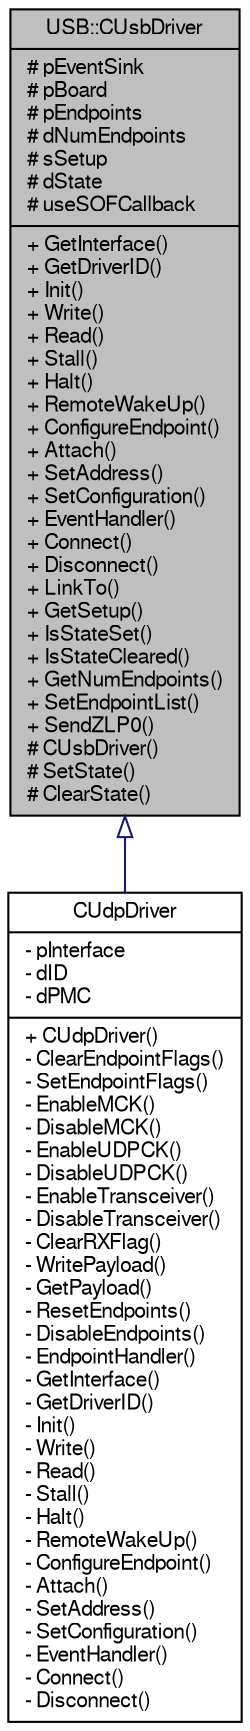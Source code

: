 digraph G
{
  bgcolor="transparent";
  edge [fontname="FreeSans",fontsize=10,labelfontname="FreeSans",labelfontsize=10];
  node [fontname="FreeSans",fontsize=10,shape=record];
  Node1 [label="{USB::CUsbDriver\n|# pEventSink\l# pBoard\l# pEndpoints\l# dNumEndpoints\l# sSetup\l# dState\l# useSOFCallback\l|+ GetInterface()\l+ GetDriverID()\l+ Init()\l+ Write()\l+ Read()\l+ Stall()\l+ Halt()\l+ RemoteWakeUp()\l+ ConfigureEndpoint()\l+ Attach()\l+ SetAddress()\l+ SetConfiguration()\l+ EventHandler()\l+ Connect()\l+ Disconnect()\l+ LinkTo()\l+ GetSetup()\l+ IsStateSet()\l+ IsStateCleared()\l+ GetNumEndpoints()\l+ SetEndpointList()\l+ SendZLP0()\l# CUsbDriver()\l# SetState()\l# ClearState()\l}",height=0.2,width=0.4,color="black", fillcolor="grey75", style="filled" fontcolor="black"];
  Node1 -> Node2 [dir=back,color="midnightblue",fontsize=10,style="solid",arrowtail="empty",fontname="FreeSans"];
  Node2 [label="{CUdpDriver\n|- pInterface\l- dID\l- dPMC\l|+ CUdpDriver()\l- ClearEndpointFlags()\l- SetEndpointFlags()\l- EnableMCK()\l- DisableMCK()\l- EnableUDPCK()\l- DisableUDPCK()\l- EnableTransceiver()\l- DisableTransceiver()\l- ClearRXFlag()\l- WritePayload()\l- GetPayload()\l- ResetEndpoints()\l- DisableEndpoints()\l- EndpointHandler()\l- GetInterface()\l- GetDriverID()\l- Init()\l- Write()\l- Read()\l- Stall()\l- Halt()\l- RemoteWakeUp()\l- ConfigureEndpoint()\l- Attach()\l- SetAddress()\l- SetConfiguration()\l- EventHandler()\l- Connect()\l- Disconnect()\l}",height=0.2,width=0.4,color="black",URL="$class_c_udp_driver.html"];
}

